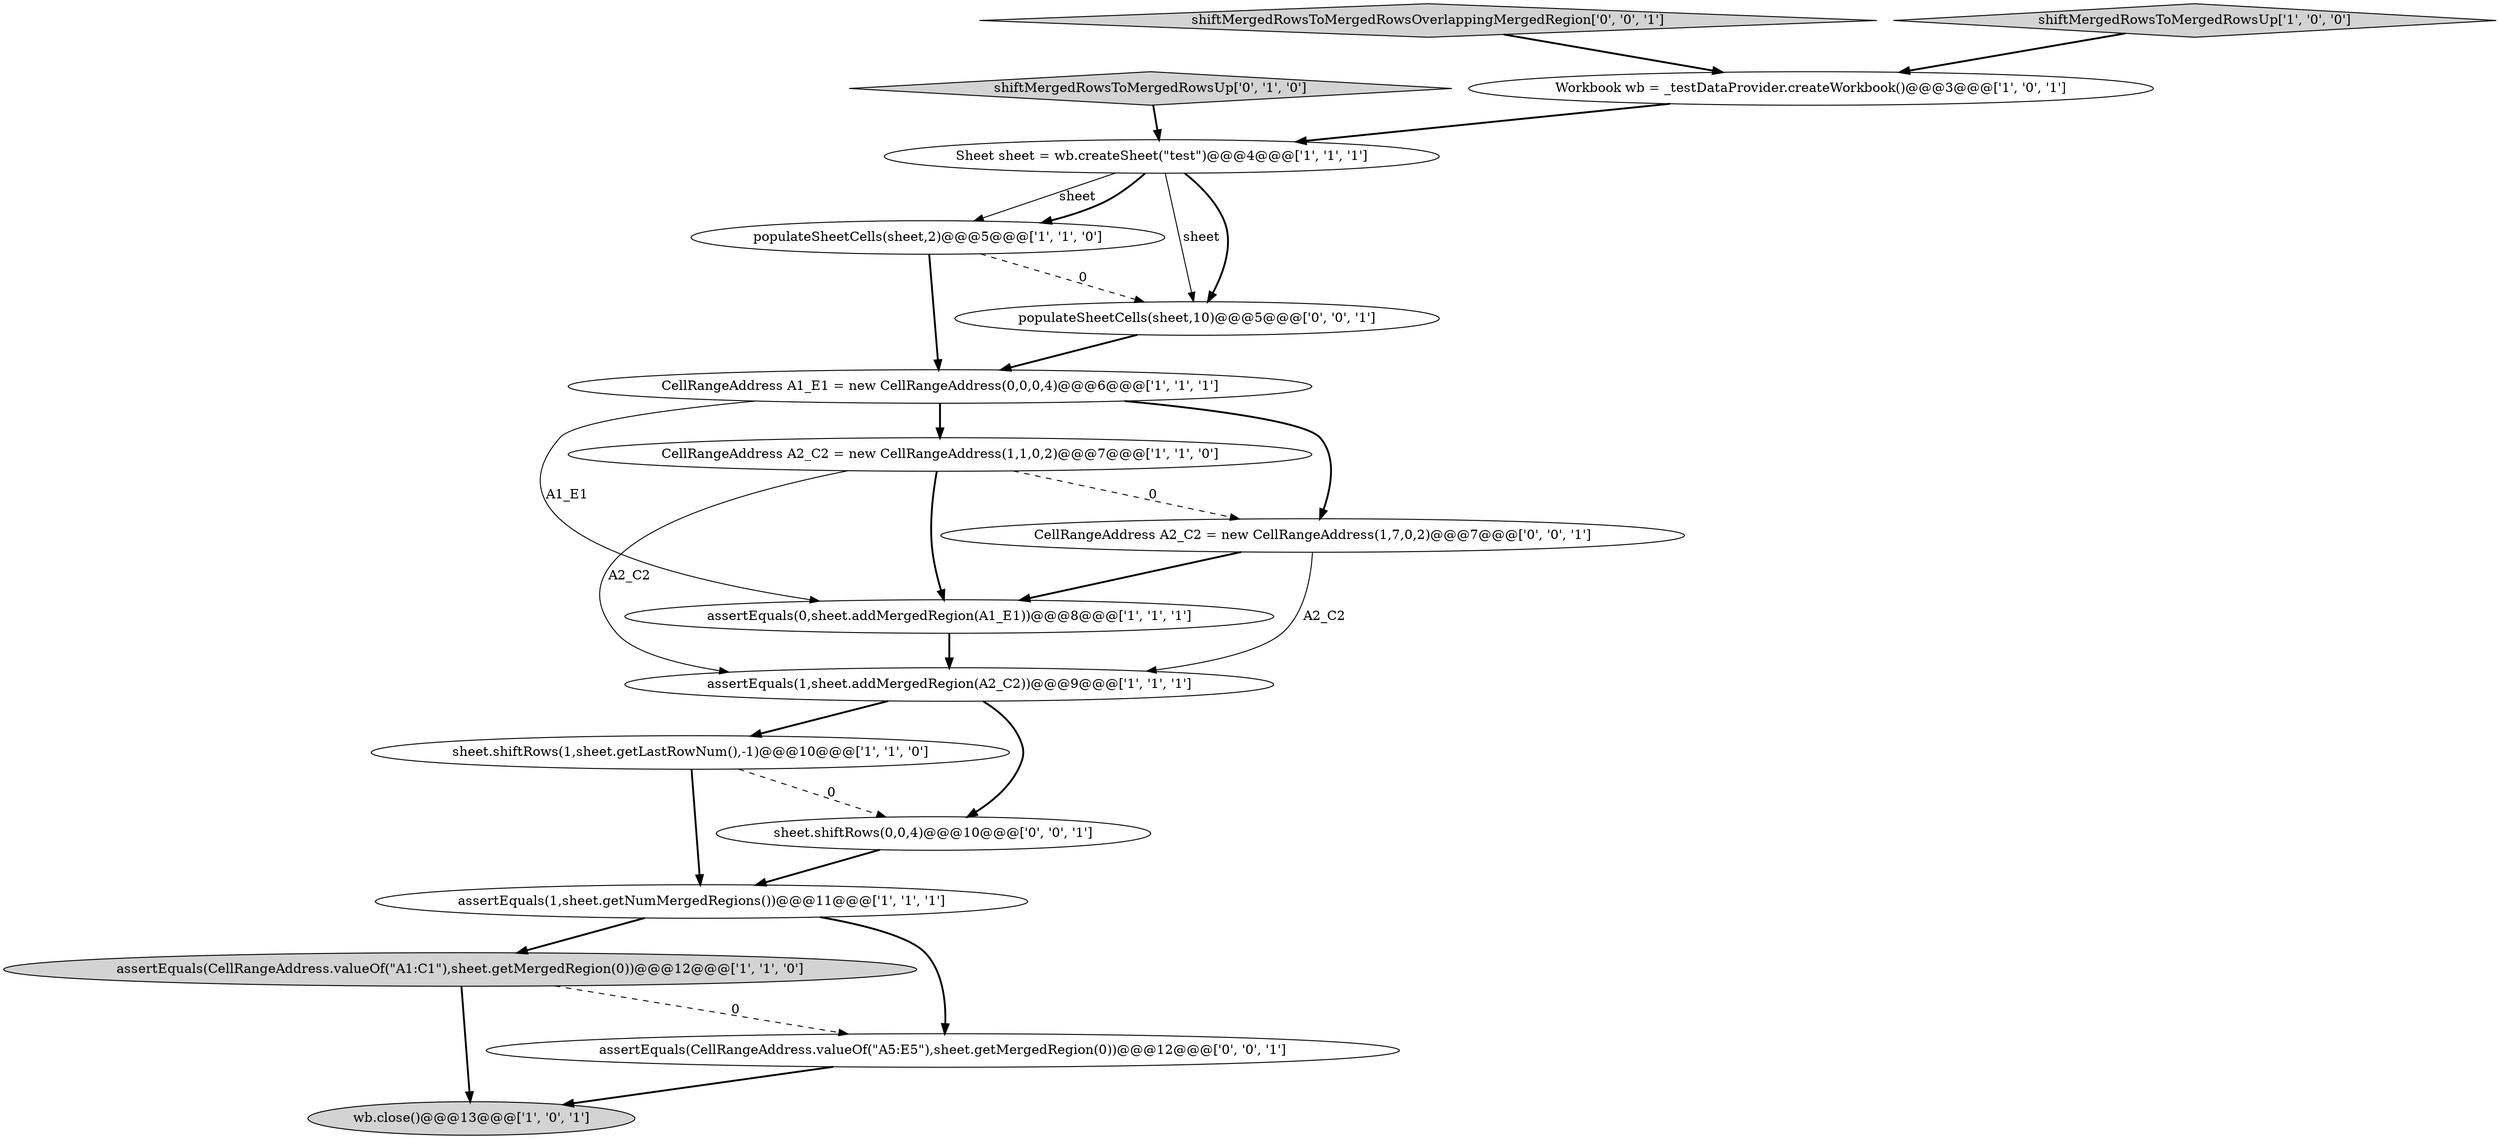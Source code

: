 digraph {
8 [style = filled, label = "assertEquals(CellRangeAddress.valueOf(\"A1:C1\"),sheet.getMergedRegion(0))@@@12@@@['1', '1', '0']", fillcolor = lightgray, shape = ellipse image = "AAA0AAABBB1BBB"];
12 [style = filled, label = "shiftMergedRowsToMergedRowsUp['0', '1', '0']", fillcolor = lightgray, shape = diamond image = "AAA0AAABBB2BBB"];
14 [style = filled, label = "shiftMergedRowsToMergedRowsOverlappingMergedRegion['0', '0', '1']", fillcolor = lightgray, shape = diamond image = "AAA0AAABBB3BBB"];
0 [style = filled, label = "CellRangeAddress A1_E1 = new CellRangeAddress(0,0,0,4)@@@6@@@['1', '1', '1']", fillcolor = white, shape = ellipse image = "AAA0AAABBB1BBB"];
3 [style = filled, label = "wb.close()@@@13@@@['1', '0', '1']", fillcolor = lightgray, shape = ellipse image = "AAA0AAABBB1BBB"];
7 [style = filled, label = "assertEquals(1,sheet.addMergedRegion(A2_C2))@@@9@@@['1', '1', '1']", fillcolor = white, shape = ellipse image = "AAA0AAABBB1BBB"];
1 [style = filled, label = "sheet.shiftRows(1,sheet.getLastRowNum(),-1)@@@10@@@['1', '1', '0']", fillcolor = white, shape = ellipse image = "AAA0AAABBB1BBB"];
9 [style = filled, label = "Workbook wb = _testDataProvider.createWorkbook()@@@3@@@['1', '0', '1']", fillcolor = white, shape = ellipse image = "AAA0AAABBB1BBB"];
17 [style = filled, label = "populateSheetCells(sheet,10)@@@5@@@['0', '0', '1']", fillcolor = white, shape = ellipse image = "AAA0AAABBB3BBB"];
4 [style = filled, label = "shiftMergedRowsToMergedRowsUp['1', '0', '0']", fillcolor = lightgray, shape = diamond image = "AAA0AAABBB1BBB"];
5 [style = filled, label = "populateSheetCells(sheet,2)@@@5@@@['1', '1', '0']", fillcolor = white, shape = ellipse image = "AAA0AAABBB1BBB"];
10 [style = filled, label = "Sheet sheet = wb.createSheet(\"test\")@@@4@@@['1', '1', '1']", fillcolor = white, shape = ellipse image = "AAA0AAABBB1BBB"];
11 [style = filled, label = "CellRangeAddress A2_C2 = new CellRangeAddress(1,1,0,2)@@@7@@@['1', '1', '0']", fillcolor = white, shape = ellipse image = "AAA0AAABBB1BBB"];
15 [style = filled, label = "assertEquals(CellRangeAddress.valueOf(\"A5:E5\"),sheet.getMergedRegion(0))@@@12@@@['0', '0', '1']", fillcolor = white, shape = ellipse image = "AAA0AAABBB3BBB"];
6 [style = filled, label = "assertEquals(0,sheet.addMergedRegion(A1_E1))@@@8@@@['1', '1', '1']", fillcolor = white, shape = ellipse image = "AAA0AAABBB1BBB"];
13 [style = filled, label = "CellRangeAddress A2_C2 = new CellRangeAddress(1,7,0,2)@@@7@@@['0', '0', '1']", fillcolor = white, shape = ellipse image = "AAA0AAABBB3BBB"];
16 [style = filled, label = "sheet.shiftRows(0,0,4)@@@10@@@['0', '0', '1']", fillcolor = white, shape = ellipse image = "AAA0AAABBB3BBB"];
2 [style = filled, label = "assertEquals(1,sheet.getNumMergedRegions())@@@11@@@['1', '1', '1']", fillcolor = white, shape = ellipse image = "AAA0AAABBB1BBB"];
4->9 [style = bold, label=""];
0->6 [style = solid, label="A1_E1"];
7->1 [style = bold, label=""];
11->7 [style = solid, label="A2_C2"];
0->13 [style = bold, label=""];
11->6 [style = bold, label=""];
8->15 [style = dashed, label="0"];
8->3 [style = bold, label=""];
0->11 [style = bold, label=""];
10->17 [style = solid, label="sheet"];
10->17 [style = bold, label=""];
9->10 [style = bold, label=""];
16->2 [style = bold, label=""];
15->3 [style = bold, label=""];
10->5 [style = solid, label="sheet"];
11->13 [style = dashed, label="0"];
12->10 [style = bold, label=""];
17->0 [style = bold, label=""];
10->5 [style = bold, label=""];
5->17 [style = dashed, label="0"];
5->0 [style = bold, label=""];
1->16 [style = dashed, label="0"];
13->7 [style = solid, label="A2_C2"];
2->15 [style = bold, label=""];
7->16 [style = bold, label=""];
14->9 [style = bold, label=""];
1->2 [style = bold, label=""];
13->6 [style = bold, label=""];
6->7 [style = bold, label=""];
2->8 [style = bold, label=""];
}
